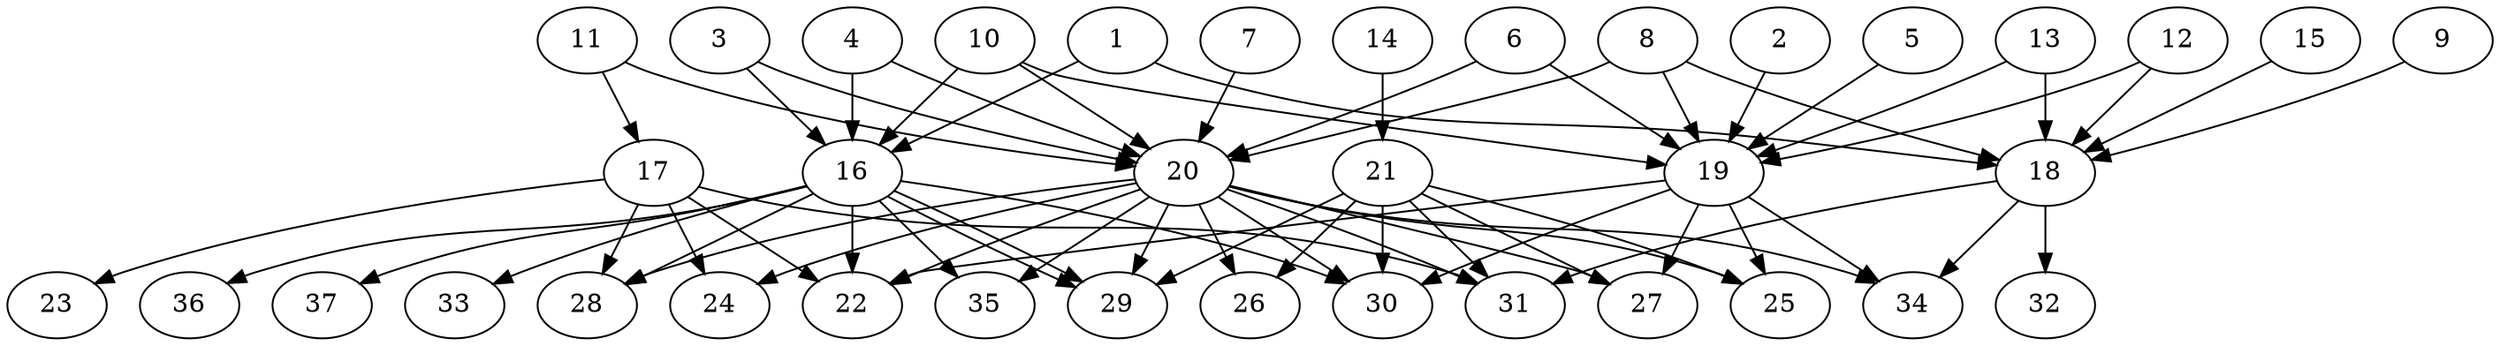 // DAG (tier=3-complex, mode=compute, n=37, ccr=0.457, fat=0.757, density=0.713, regular=0.337, jump=0.343, mindata=1048576, maxdata=16777216)
// DAG automatically generated by daggen at Sun Aug 24 16:33:35 2025
// /home/ermia/Project/Environments/daggen/bin/daggen --dot --ccr 0.457 --fat 0.757 --regular 0.337 --density 0.713 --jump 0.343 --mindata 1048576 --maxdata 16777216 -n 37 
digraph G {
  1 [size="769268228774332203008", alpha="0.15", expect_size="384634114387166101504"]
  1 -> 16 [size ="671648193708032"]
  1 -> 18 [size ="671648193708032"]
  2 [size="4366784793987327721472", alpha="0.13", expect_size="2183392396993663860736"]
  2 -> 19 [size ="2137295213821952"]
  3 [size="1330187045569560576000", alpha="0.04", expect_size="665093522784780288000"]
  3 -> 16 [size ="967605800140800"]
  3 -> 20 [size ="967605800140800"]
  4 [size="89668992341863563264", alpha="0.01", expect_size="44834496170931781632"]
  4 -> 16 [size ="160269732937728"]
  4 -> 20 [size ="160269732937728"]
  5 [size="208787325138577120", alpha="0.16", expect_size="104393662569288560"]
  5 -> 19 [size ="164625593139200"]
  6 [size="52976883514857752", alpha="0.18", expect_size="26488441757428876"]
  6 -> 19 [size ="2039096801230848"]
  6 -> 20 [size ="2039096801230848"]
  7 [size="38762721541357568000", alpha="0.03", expect_size="19381360770678784000"]
  7 -> 20 [size ="91628974899200"]
  8 [size="200075266651862016", alpha="0.14", expect_size="100037633325931008"]
  8 -> 18 [size ="110109950738432"]
  8 -> 19 [size ="110109950738432"]
  8 -> 20 [size ="110109950738432"]
  9 [size="10850929423859843072", alpha="0.01", expect_size="5425464711929921536"]
  9 -> 18 [size ="39210400612352"]
  10 [size="1622400055640064000000", alpha="0.06", expect_size="811200027820032000000"]
  10 -> 16 [size ="1104575201280000"]
  10 -> 19 [size ="1104575201280000"]
  10 -> 20 [size ="1104575201280000"]
  11 [size="388705017198219886592", alpha="0.12", expect_size="194352508599109943296"]
  11 -> 17 [size ="426092036882432"]
  11 -> 20 [size ="426092036882432"]
  12 [size="689047662960950272", alpha="0.12", expect_size="344523831480475136"]
  12 -> 18 [size ="375329147322368"]
  12 -> 19 [size ="375329147322368"]
  13 [size="5689437157371354112", alpha="0.18", expect_size="2844718578685677056"]
  13 -> 18 [size ="2038312156004352"]
  13 -> 19 [size ="2038312156004352"]
  14 [size="91403274782796414976", alpha="0.07", expect_size="45701637391398207488"]
  14 -> 21 [size ="162329639518208"]
  15 [size="14567678220713256", alpha="0.13", expect_size="7283839110356628"]
  15 -> 18 [size ="578448342908928"]
  16 [size="3126942244031415296", alpha="0.20", expect_size="1563471122015707648"]
  16 -> 22 [size ="1877885900029952"]
  16 -> 28 [size ="1877885900029952"]
  16 -> 29 [size ="1877885900029952"]
  16 -> 29 [size ="1877885900029952"]
  16 -> 30 [size ="1877885900029952"]
  16 -> 33 [size ="1877885900029952"]
  16 -> 35 [size ="1877885900029952"]
  16 -> 36 [size ="1877885900029952"]
  16 -> 37 [size ="1877885900029952"]
  17 [size="6442583799894237", alpha="0.17", expect_size="3221291899947118"]
  17 -> 22 [size ="128114713690112"]
  17 -> 23 [size ="128114713690112"]
  17 -> 24 [size ="128114713690112"]
  17 -> 28 [size ="128114713690112"]
  17 -> 31 [size ="128114713690112"]
  18 [size="92910357105462688", alpha="0.06", expect_size="46455178552731344"]
  18 -> 31 [size ="1859106533015552"]
  18 -> 32 [size ="1859106533015552"]
  18 -> 34 [size ="1859106533015552"]
  19 [size="35936913480259216", alpha="0.08", expect_size="17968456740129608"]
  19 -> 22 [size ="18975165513728"]
  19 -> 25 [size ="18975165513728"]
  19 -> 27 [size ="18975165513728"]
  19 -> 30 [size ="18975165513728"]
  19 -> 34 [size ="18975165513728"]
  20 [size="365517269964199168", alpha="0.04", expect_size="182758634982099584"]
  20 -> 22 [size ="209631322308608"]
  20 -> 24 [size ="209631322308608"]
  20 -> 25 [size ="209631322308608"]
  20 -> 26 [size ="209631322308608"]
  20 -> 27 [size ="209631322308608"]
  20 -> 28 [size ="209631322308608"]
  20 -> 29 [size ="209631322308608"]
  20 -> 30 [size ="209631322308608"]
  20 -> 31 [size ="209631322308608"]
  20 -> 34 [size ="209631322308608"]
  20 -> 35 [size ="209631322308608"]
  21 [size="15089697140194696", alpha="0.13", expect_size="7544848570097348"]
  21 -> 25 [size ="537139381010432"]
  21 -> 26 [size ="537139381010432"]
  21 -> 27 [size ="537139381010432"]
  21 -> 29 [size ="537139381010432"]
  21 -> 30 [size ="537139381010432"]
  21 -> 31 [size ="537139381010432"]
  22 [size="8087952392932038", alpha="0.13", expect_size="4043976196466019"]
  23 [size="246320188806730656", alpha="0.02", expect_size="123160094403365328"]
  24 [size="35135198398564908", alpha="0.04", expect_size="17567599199282454"]
  25 [size="288464767305472640", alpha="0.06", expect_size="144232383652736320"]
  26 [size="40086495621113176", alpha="0.18", expect_size="20043247810556588"]
  27 [size="75495279944377472", alpha="0.04", expect_size="37747639972188736"]
  28 [size="932887801043749", alpha="0.11", expect_size="466443900521874"]
  29 [size="1769271968636482560", alpha="0.17", expect_size="884635984318241280"]
  30 [size="453859305131112512", alpha="0.12", expect_size="226929652565556256"]
  31 [size="3826028620645021696", alpha="0.17", expect_size="1913014310322510848"]
  32 [size="32031073385420792", alpha="0.18", expect_size="16015536692710396"]
  33 [size="3971454972142288896000", alpha="0.16", expect_size="1985727486071144448000"]
  34 [size="1047672466455805696", alpha="0.07", expect_size="523836233227902848"]
  35 [size="192738364357926191104", alpha="0.07", expect_size="96369182178963095552"]
  36 [size="17090945117932798", alpha="0.19", expect_size="8545472558966399"]
  37 [size="397986061720876160", alpha="0.18", expect_size="198993030860438080"]
}